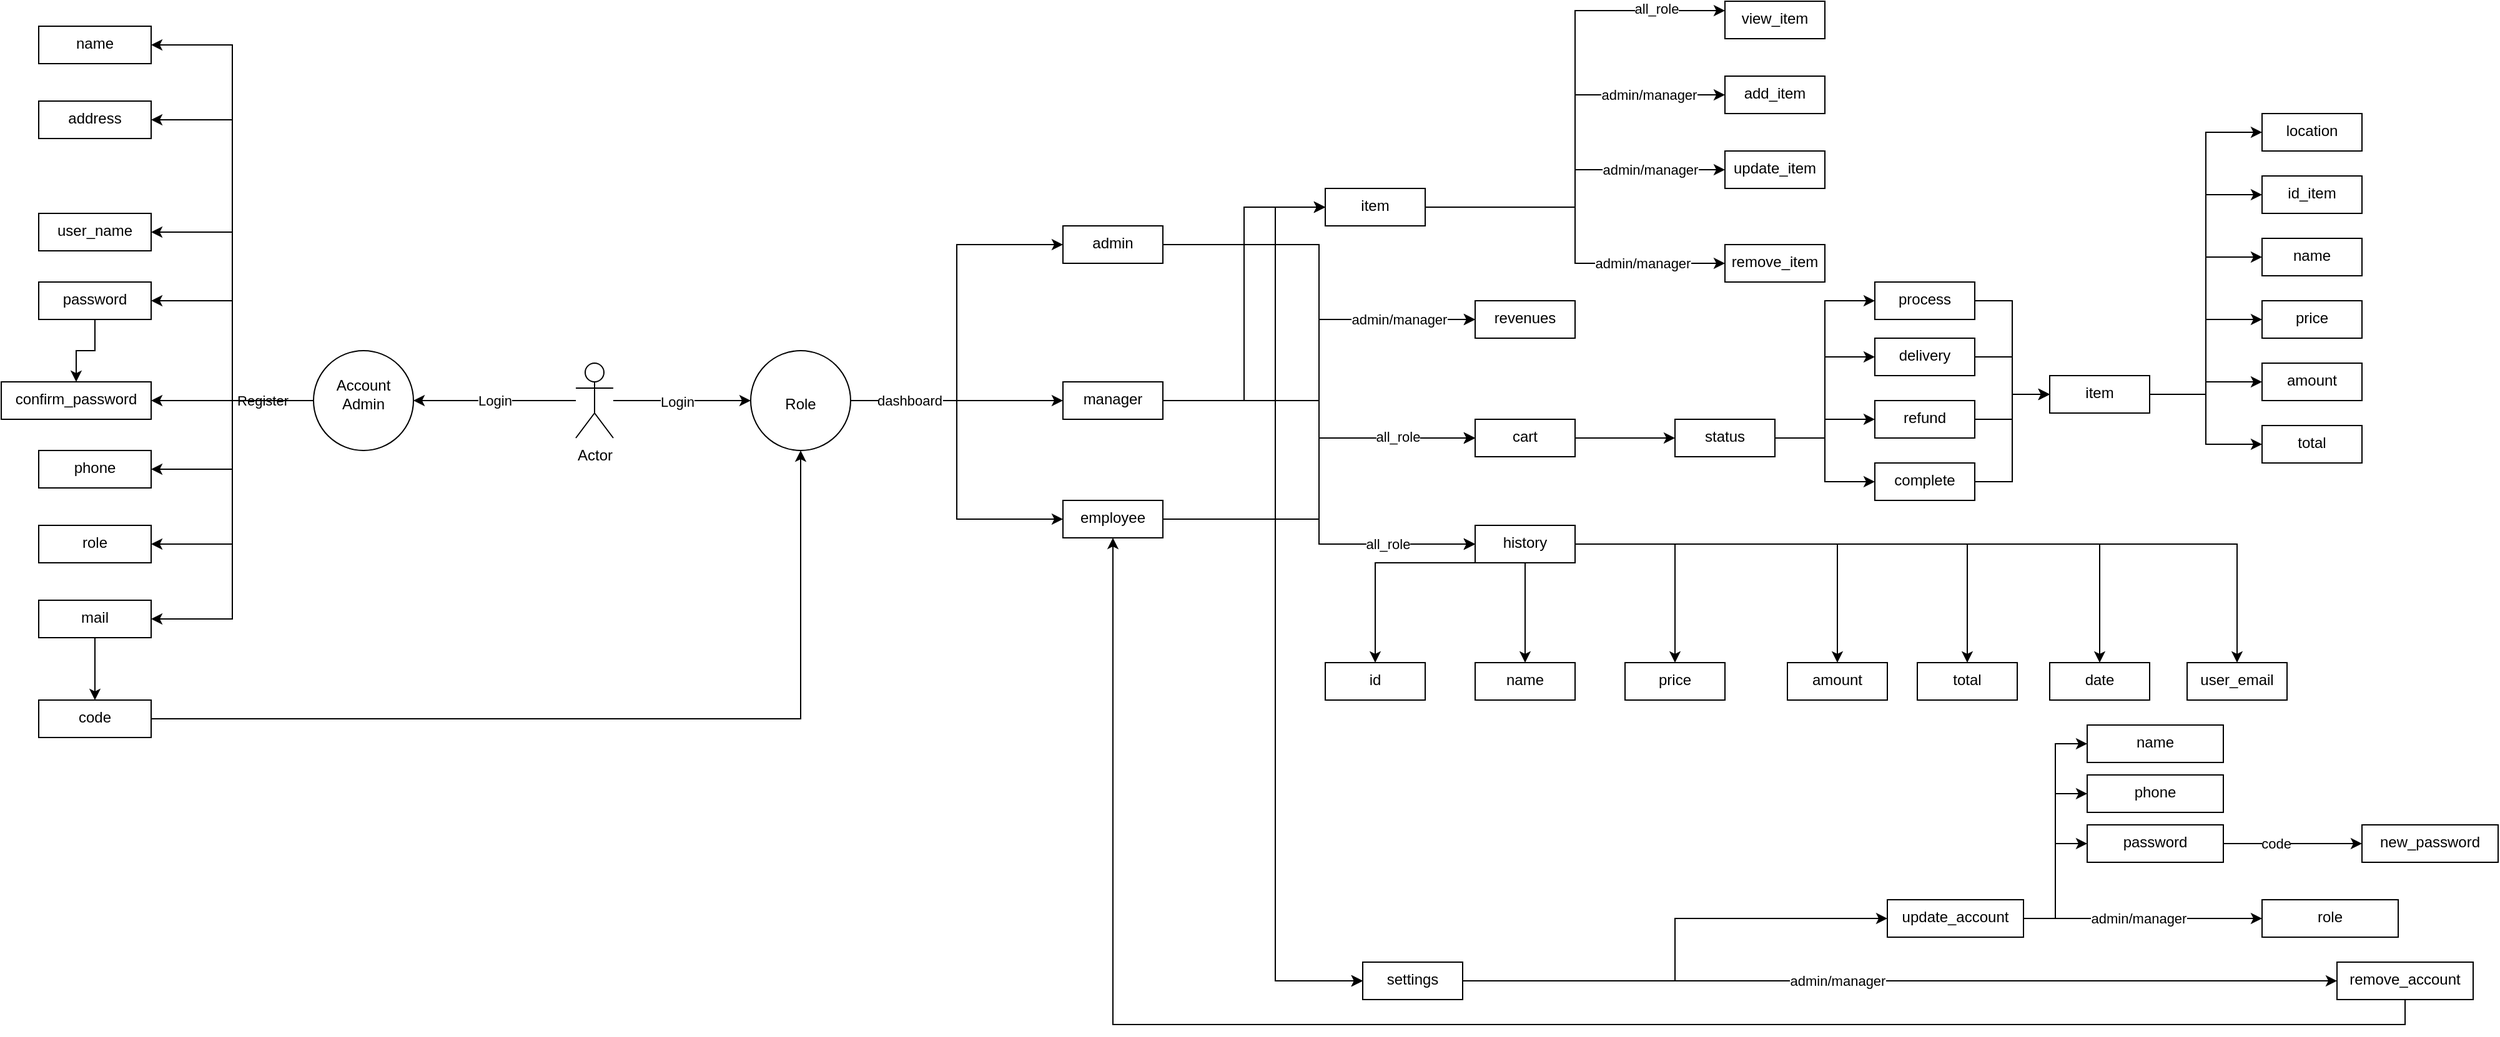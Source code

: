 <mxfile version="22.0.4" type="github">
  <diagram name="Trang-1" id="b99IJg6aE5r9UIynJmgb">
    <mxGraphModel dx="2607" dy="1378" grid="1" gridSize="10" guides="1" tooltips="1" connect="1" arrows="1" fold="1" page="1" pageScale="1" pageWidth="827" pageHeight="1169" math="0" shadow="0">
      <root>
        <mxCell id="0" />
        <mxCell id="1" parent="0" />
        <mxCell id="jHfvoRSbPwIjODcUTpJH-3" value="" style="edgeStyle=orthogonalEdgeStyle;rounded=0;orthogonalLoop=1;jettySize=auto;html=1;" edge="1" parent="1" source="jHfvoRSbPwIjODcUTpJH-1" target="jHfvoRSbPwIjODcUTpJH-2">
          <mxGeometry relative="1" as="geometry">
            <Array as="points">
              <mxPoint x="560" y="650" />
              <mxPoint x="560" y="650" />
            </Array>
          </mxGeometry>
        </mxCell>
        <mxCell id="jHfvoRSbPwIjODcUTpJH-4" value="Login" style="edgeLabel;html=1;align=center;verticalAlign=middle;resizable=0;points=[];" vertex="1" connectable="0" parent="jHfvoRSbPwIjODcUTpJH-3">
          <mxGeometry x="-0.082" y="-1" relative="1" as="geometry">
            <mxPoint as="offset" />
          </mxGeometry>
        </mxCell>
        <mxCell id="jHfvoRSbPwIjODcUTpJH-33" value="" style="edgeStyle=orthogonalEdgeStyle;rounded=0;orthogonalLoop=1;jettySize=auto;html=1;" edge="1" parent="1" source="jHfvoRSbPwIjODcUTpJH-1" target="jHfvoRSbPwIjODcUTpJH-32">
          <mxGeometry relative="1" as="geometry" />
        </mxCell>
        <mxCell id="jHfvoRSbPwIjODcUTpJH-34" value="Login" style="edgeLabel;html=1;align=center;verticalAlign=middle;resizable=0;points=[];" vertex="1" connectable="0" parent="jHfvoRSbPwIjODcUTpJH-33">
          <mxGeometry relative="1" as="geometry">
            <mxPoint as="offset" />
          </mxGeometry>
        </mxCell>
        <mxCell id="jHfvoRSbPwIjODcUTpJH-1" value="Actor" style="shape=umlActor;verticalLabelPosition=bottom;verticalAlign=top;html=1;outlineConnect=0;" vertex="1" parent="1">
          <mxGeometry x="500" y="620" width="30" height="60" as="geometry" />
        </mxCell>
        <mxCell id="jHfvoRSbPwIjODcUTpJH-49" value="" style="edgeStyle=orthogonalEdgeStyle;rounded=0;orthogonalLoop=1;jettySize=auto;html=1;entryX=0;entryY=0.5;entryDx=0;entryDy=0;" edge="1" parent="1" source="jHfvoRSbPwIjODcUTpJH-2" target="jHfvoRSbPwIjODcUTpJH-48">
          <mxGeometry relative="1" as="geometry" />
        </mxCell>
        <mxCell id="jHfvoRSbPwIjODcUTpJH-53" style="edgeStyle=orthogonalEdgeStyle;rounded=0;orthogonalLoop=1;jettySize=auto;html=1;entryX=0;entryY=0.5;entryDx=0;entryDy=0;" edge="1" parent="1" source="jHfvoRSbPwIjODcUTpJH-2" target="jHfvoRSbPwIjODcUTpJH-50">
          <mxGeometry relative="1" as="geometry" />
        </mxCell>
        <mxCell id="jHfvoRSbPwIjODcUTpJH-54" style="edgeStyle=orthogonalEdgeStyle;rounded=0;orthogonalLoop=1;jettySize=auto;html=1;entryX=0;entryY=0.5;entryDx=0;entryDy=0;" edge="1" parent="1" source="jHfvoRSbPwIjODcUTpJH-2" target="jHfvoRSbPwIjODcUTpJH-51">
          <mxGeometry relative="1" as="geometry" />
        </mxCell>
        <mxCell id="jHfvoRSbPwIjODcUTpJH-91" value="dashboard" style="edgeLabel;html=1;align=center;verticalAlign=middle;resizable=0;points=[];" vertex="1" connectable="0" parent="jHfvoRSbPwIjODcUTpJH-54">
          <mxGeometry x="-0.589" relative="1" as="geometry">
            <mxPoint x="-8" as="offset" />
          </mxGeometry>
        </mxCell>
        <mxCell id="jHfvoRSbPwIjODcUTpJH-2" value="&lt;br&gt;&lt;br&gt;Role" style="ellipse;whiteSpace=wrap;html=1;verticalAlign=top;" vertex="1" parent="1">
          <mxGeometry x="640" y="610" width="80" height="80" as="geometry" />
        </mxCell>
        <mxCell id="jHfvoRSbPwIjODcUTpJH-5" value="user_name" style="whiteSpace=wrap;html=1;verticalAlign=top;" vertex="1" parent="1">
          <mxGeometry x="70" y="500" width="90" height="30" as="geometry" />
        </mxCell>
        <mxCell id="jHfvoRSbPwIjODcUTpJH-40" style="edgeStyle=orthogonalEdgeStyle;rounded=0;orthogonalLoop=1;jettySize=auto;html=1;entryX=0.5;entryY=0;entryDx=0;entryDy=0;" edge="1" parent="1" source="jHfvoRSbPwIjODcUTpJH-7" target="jHfvoRSbPwIjODcUTpJH-8">
          <mxGeometry relative="1" as="geometry" />
        </mxCell>
        <mxCell id="jHfvoRSbPwIjODcUTpJH-7" value="password" style="whiteSpace=wrap;html=1;verticalAlign=top;" vertex="1" parent="1">
          <mxGeometry x="70" y="555" width="90" height="30" as="geometry" />
        </mxCell>
        <mxCell id="jHfvoRSbPwIjODcUTpJH-8" value="confirm_password" style="whiteSpace=wrap;html=1;verticalAlign=top;" vertex="1" parent="1">
          <mxGeometry x="40" y="635" width="120" height="30" as="geometry" />
        </mxCell>
        <mxCell id="jHfvoRSbPwIjODcUTpJH-9" value="phone" style="whiteSpace=wrap;html=1;verticalAlign=top;" vertex="1" parent="1">
          <mxGeometry x="70" y="690" width="90" height="30" as="geometry" />
        </mxCell>
        <mxCell id="jHfvoRSbPwIjODcUTpJH-10" value="name" style="whiteSpace=wrap;html=1;verticalAlign=top;" vertex="1" parent="1">
          <mxGeometry x="70" y="350" width="90" height="30" as="geometry" />
        </mxCell>
        <mxCell id="jHfvoRSbPwIjODcUTpJH-23" style="edgeStyle=orthogonalEdgeStyle;rounded=0;orthogonalLoop=1;jettySize=auto;html=1;" edge="1" parent="1" source="jHfvoRSbPwIjODcUTpJH-11" target="jHfvoRSbPwIjODcUTpJH-12">
          <mxGeometry relative="1" as="geometry" />
        </mxCell>
        <mxCell id="jHfvoRSbPwIjODcUTpJH-11" value="mail" style="whiteSpace=wrap;html=1;verticalAlign=top;" vertex="1" parent="1">
          <mxGeometry x="70" y="810" width="90" height="30" as="geometry" />
        </mxCell>
        <mxCell id="jHfvoRSbPwIjODcUTpJH-47" style="edgeStyle=orthogonalEdgeStyle;rounded=0;orthogonalLoop=1;jettySize=auto;html=1;entryX=0.5;entryY=1;entryDx=0;entryDy=0;" edge="1" parent="1" source="jHfvoRSbPwIjODcUTpJH-12" target="jHfvoRSbPwIjODcUTpJH-2">
          <mxGeometry relative="1" as="geometry" />
        </mxCell>
        <mxCell id="jHfvoRSbPwIjODcUTpJH-12" value="code" style="whiteSpace=wrap;html=1;verticalAlign=top;" vertex="1" parent="1">
          <mxGeometry x="70" y="890" width="90" height="30" as="geometry" />
        </mxCell>
        <mxCell id="jHfvoRSbPwIjODcUTpJH-35" style="edgeStyle=orthogonalEdgeStyle;rounded=0;orthogonalLoop=1;jettySize=auto;html=1;entryX=1;entryY=0.5;entryDx=0;entryDy=0;" edge="1" parent="1" source="jHfvoRSbPwIjODcUTpJH-32" target="jHfvoRSbPwIjODcUTpJH-10">
          <mxGeometry relative="1" as="geometry" />
        </mxCell>
        <mxCell id="jHfvoRSbPwIjODcUTpJH-36" style="edgeStyle=orthogonalEdgeStyle;rounded=0;orthogonalLoop=1;jettySize=auto;html=1;entryX=1;entryY=0.5;entryDx=0;entryDy=0;" edge="1" parent="1" source="jHfvoRSbPwIjODcUTpJH-32" target="jHfvoRSbPwIjODcUTpJH-5">
          <mxGeometry relative="1" as="geometry" />
        </mxCell>
        <mxCell id="jHfvoRSbPwIjODcUTpJH-37" style="edgeStyle=orthogonalEdgeStyle;rounded=0;orthogonalLoop=1;jettySize=auto;html=1;entryX=1;entryY=0.5;entryDx=0;entryDy=0;" edge="1" parent="1" source="jHfvoRSbPwIjODcUTpJH-32" target="jHfvoRSbPwIjODcUTpJH-7">
          <mxGeometry relative="1" as="geometry" />
        </mxCell>
        <mxCell id="jHfvoRSbPwIjODcUTpJH-39" style="edgeStyle=orthogonalEdgeStyle;rounded=0;orthogonalLoop=1;jettySize=auto;html=1;entryX=1;entryY=0.5;entryDx=0;entryDy=0;" edge="1" parent="1" source="jHfvoRSbPwIjODcUTpJH-32" target="jHfvoRSbPwIjODcUTpJH-8">
          <mxGeometry relative="1" as="geometry">
            <Array as="points">
              <mxPoint x="175" y="650" />
            </Array>
          </mxGeometry>
        </mxCell>
        <mxCell id="jHfvoRSbPwIjODcUTpJH-41" style="edgeStyle=orthogonalEdgeStyle;rounded=0;orthogonalLoop=1;jettySize=auto;html=1;entryX=1;entryY=0.5;entryDx=0;entryDy=0;" edge="1" parent="1" source="jHfvoRSbPwIjODcUTpJH-32" target="jHfvoRSbPwIjODcUTpJH-9">
          <mxGeometry relative="1" as="geometry" />
        </mxCell>
        <mxCell id="jHfvoRSbPwIjODcUTpJH-42" style="edgeStyle=orthogonalEdgeStyle;rounded=0;orthogonalLoop=1;jettySize=auto;html=1;entryX=1;entryY=0.5;entryDx=0;entryDy=0;" edge="1" parent="1" source="jHfvoRSbPwIjODcUTpJH-32" target="jHfvoRSbPwIjODcUTpJH-11">
          <mxGeometry relative="1" as="geometry" />
        </mxCell>
        <mxCell id="jHfvoRSbPwIjODcUTpJH-43" value="Register" style="edgeLabel;html=1;align=center;verticalAlign=middle;resizable=0;points=[];" vertex="1" connectable="0" parent="jHfvoRSbPwIjODcUTpJH-42">
          <mxGeometry x="-0.633" relative="1" as="geometry">
            <mxPoint x="15" as="offset" />
          </mxGeometry>
        </mxCell>
        <mxCell id="jHfvoRSbPwIjODcUTpJH-46" style="edgeStyle=orthogonalEdgeStyle;rounded=0;orthogonalLoop=1;jettySize=auto;html=1;entryX=1;entryY=0.5;entryDx=0;entryDy=0;" edge="1" parent="1" source="jHfvoRSbPwIjODcUTpJH-32" target="jHfvoRSbPwIjODcUTpJH-45">
          <mxGeometry relative="1" as="geometry" />
        </mxCell>
        <mxCell id="jHfvoRSbPwIjODcUTpJH-109" style="edgeStyle=orthogonalEdgeStyle;rounded=0;orthogonalLoop=1;jettySize=auto;html=1;entryX=1;entryY=0.5;entryDx=0;entryDy=0;" edge="1" parent="1" source="jHfvoRSbPwIjODcUTpJH-32" target="jHfvoRSbPwIjODcUTpJH-108">
          <mxGeometry relative="1" as="geometry" />
        </mxCell>
        <mxCell id="jHfvoRSbPwIjODcUTpJH-32" value="&lt;br&gt;Account Admin" style="ellipse;whiteSpace=wrap;html=1;verticalAlign=top;" vertex="1" parent="1">
          <mxGeometry x="290" y="610" width="80" height="80" as="geometry" />
        </mxCell>
        <mxCell id="jHfvoRSbPwIjODcUTpJH-45" value="role" style="whiteSpace=wrap;html=1;verticalAlign=top;" vertex="1" parent="1">
          <mxGeometry x="70" y="750" width="90" height="30" as="geometry" />
        </mxCell>
        <mxCell id="jHfvoRSbPwIjODcUTpJH-65" style="edgeStyle=orthogonalEdgeStyle;rounded=0;orthogonalLoop=1;jettySize=auto;html=1;entryX=0;entryY=0.5;entryDx=0;entryDy=0;" edge="1" parent="1" source="jHfvoRSbPwIjODcUTpJH-48" target="jHfvoRSbPwIjODcUTpJH-58">
          <mxGeometry relative="1" as="geometry" />
        </mxCell>
        <mxCell id="jHfvoRSbPwIjODcUTpJH-76" style="edgeStyle=orthogonalEdgeStyle;rounded=0;orthogonalLoop=1;jettySize=auto;html=1;entryX=0;entryY=0.5;entryDx=0;entryDy=0;" edge="1" parent="1" source="jHfvoRSbPwIjODcUTpJH-48" target="jHfvoRSbPwIjODcUTpJH-55">
          <mxGeometry relative="1" as="geometry" />
        </mxCell>
        <mxCell id="jHfvoRSbPwIjODcUTpJH-84" style="edgeStyle=orthogonalEdgeStyle;rounded=0;orthogonalLoop=1;jettySize=auto;html=1;entryX=0;entryY=0.5;entryDx=0;entryDy=0;" edge="1" parent="1" source="jHfvoRSbPwIjODcUTpJH-48" target="jHfvoRSbPwIjODcUTpJH-57">
          <mxGeometry relative="1" as="geometry" />
        </mxCell>
        <mxCell id="jHfvoRSbPwIjODcUTpJH-87" style="edgeStyle=orthogonalEdgeStyle;rounded=0;orthogonalLoop=1;jettySize=auto;html=1;entryX=0;entryY=0.5;entryDx=0;entryDy=0;" edge="1" parent="1" source="jHfvoRSbPwIjODcUTpJH-48" target="jHfvoRSbPwIjODcUTpJH-56">
          <mxGeometry relative="1" as="geometry" />
        </mxCell>
        <mxCell id="jHfvoRSbPwIjODcUTpJH-95" style="edgeStyle=orthogonalEdgeStyle;rounded=0;orthogonalLoop=1;jettySize=auto;html=1;entryX=0;entryY=0.5;entryDx=0;entryDy=0;" edge="1" parent="1" source="jHfvoRSbPwIjODcUTpJH-48" target="jHfvoRSbPwIjODcUTpJH-94">
          <mxGeometry relative="1" as="geometry">
            <Array as="points">
              <mxPoint x="1060" y="525" />
              <mxPoint x="1060" y="1115" />
            </Array>
          </mxGeometry>
        </mxCell>
        <mxCell id="jHfvoRSbPwIjODcUTpJH-48" value="admin" style="whiteSpace=wrap;html=1;verticalAlign=top;" vertex="1" parent="1">
          <mxGeometry x="890" y="510" width="80" height="30" as="geometry" />
        </mxCell>
        <mxCell id="jHfvoRSbPwIjODcUTpJH-66" style="edgeStyle=orthogonalEdgeStyle;rounded=0;orthogonalLoop=1;jettySize=auto;html=1;entryX=0;entryY=0.5;entryDx=0;entryDy=0;" edge="1" parent="1" source="jHfvoRSbPwIjODcUTpJH-50" target="jHfvoRSbPwIjODcUTpJH-58">
          <mxGeometry relative="1" as="geometry" />
        </mxCell>
        <mxCell id="jHfvoRSbPwIjODcUTpJH-77" style="edgeStyle=orthogonalEdgeStyle;rounded=0;orthogonalLoop=1;jettySize=auto;html=1;entryX=0;entryY=0.5;entryDx=0;entryDy=0;" edge="1" parent="1" source="jHfvoRSbPwIjODcUTpJH-50" target="jHfvoRSbPwIjODcUTpJH-55">
          <mxGeometry relative="1" as="geometry" />
        </mxCell>
        <mxCell id="jHfvoRSbPwIjODcUTpJH-88" value="admin/manager" style="edgeLabel;html=1;align=center;verticalAlign=middle;resizable=0;points=[];" vertex="1" connectable="0" parent="jHfvoRSbPwIjODcUTpJH-77">
          <mxGeometry x="0.564" y="-1" relative="1" as="geometry">
            <mxPoint x="7" y="-1" as="offset" />
          </mxGeometry>
        </mxCell>
        <mxCell id="jHfvoRSbPwIjODcUTpJH-83" style="edgeStyle=orthogonalEdgeStyle;rounded=0;orthogonalLoop=1;jettySize=auto;html=1;entryX=0;entryY=0.5;entryDx=0;entryDy=0;" edge="1" parent="1" source="jHfvoRSbPwIjODcUTpJH-50" target="jHfvoRSbPwIjODcUTpJH-57">
          <mxGeometry relative="1" as="geometry" />
        </mxCell>
        <mxCell id="jHfvoRSbPwIjODcUTpJH-85" style="edgeStyle=orthogonalEdgeStyle;rounded=0;orthogonalLoop=1;jettySize=auto;html=1;entryX=0;entryY=0.5;entryDx=0;entryDy=0;" edge="1" parent="1" source="jHfvoRSbPwIjODcUTpJH-50" target="jHfvoRSbPwIjODcUTpJH-56">
          <mxGeometry relative="1" as="geometry" />
        </mxCell>
        <mxCell id="jHfvoRSbPwIjODcUTpJH-97" style="edgeStyle=orthogonalEdgeStyle;rounded=0;orthogonalLoop=1;jettySize=auto;html=1;entryX=0;entryY=0.5;entryDx=0;entryDy=0;" edge="1" parent="1" source="jHfvoRSbPwIjODcUTpJH-50" target="jHfvoRSbPwIjODcUTpJH-94">
          <mxGeometry relative="1" as="geometry">
            <Array as="points">
              <mxPoint x="1060" y="650" />
              <mxPoint x="1060" y="1115" />
            </Array>
          </mxGeometry>
        </mxCell>
        <mxCell id="jHfvoRSbPwIjODcUTpJH-50" value="manager" style="whiteSpace=wrap;html=1;verticalAlign=top;" vertex="1" parent="1">
          <mxGeometry x="890" y="635" width="80" height="30" as="geometry" />
        </mxCell>
        <mxCell id="jHfvoRSbPwIjODcUTpJH-71" style="edgeStyle=orthogonalEdgeStyle;rounded=0;orthogonalLoop=1;jettySize=auto;html=1;entryX=0;entryY=0.5;entryDx=0;entryDy=0;" edge="1" parent="1" source="jHfvoRSbPwIjODcUTpJH-51" target="jHfvoRSbPwIjODcUTpJH-58">
          <mxGeometry relative="1" as="geometry">
            <Array as="points">
              <mxPoint x="1060" y="745" />
              <mxPoint x="1060" y="495" />
            </Array>
          </mxGeometry>
        </mxCell>
        <mxCell id="jHfvoRSbPwIjODcUTpJH-82" style="edgeStyle=orthogonalEdgeStyle;rounded=0;orthogonalLoop=1;jettySize=auto;html=1;entryX=0;entryY=0.5;entryDx=0;entryDy=0;" edge="1" parent="1" source="jHfvoRSbPwIjODcUTpJH-51" target="jHfvoRSbPwIjODcUTpJH-57">
          <mxGeometry relative="1" as="geometry" />
        </mxCell>
        <mxCell id="jHfvoRSbPwIjODcUTpJH-90" value="all_role" style="edgeLabel;html=1;align=center;verticalAlign=middle;resizable=0;points=[];" vertex="1" connectable="0" parent="jHfvoRSbPwIjODcUTpJH-82">
          <mxGeometry x="0.483" relative="1" as="geometry">
            <mxPoint as="offset" />
          </mxGeometry>
        </mxCell>
        <mxCell id="jHfvoRSbPwIjODcUTpJH-86" style="edgeStyle=orthogonalEdgeStyle;rounded=0;orthogonalLoop=1;jettySize=auto;html=1;entryX=0;entryY=0.5;entryDx=0;entryDy=0;" edge="1" parent="1" source="jHfvoRSbPwIjODcUTpJH-51" target="jHfvoRSbPwIjODcUTpJH-56">
          <mxGeometry relative="1" as="geometry" />
        </mxCell>
        <mxCell id="jHfvoRSbPwIjODcUTpJH-89" value="all_role" style="edgeLabel;html=1;align=center;verticalAlign=middle;resizable=0;points=[];" vertex="1" connectable="0" parent="jHfvoRSbPwIjODcUTpJH-86">
          <mxGeometry x="0.607" y="1" relative="1" as="geometry">
            <mxPoint as="offset" />
          </mxGeometry>
        </mxCell>
        <mxCell id="jHfvoRSbPwIjODcUTpJH-96" style="edgeStyle=orthogonalEdgeStyle;rounded=0;orthogonalLoop=1;jettySize=auto;html=1;entryX=0;entryY=0.5;entryDx=0;entryDy=0;" edge="1" parent="1" source="jHfvoRSbPwIjODcUTpJH-51" target="jHfvoRSbPwIjODcUTpJH-94">
          <mxGeometry relative="1" as="geometry">
            <Array as="points">
              <mxPoint x="1060" y="745" />
              <mxPoint x="1060" y="1115" />
            </Array>
          </mxGeometry>
        </mxCell>
        <mxCell id="jHfvoRSbPwIjODcUTpJH-51" value="employee" style="whiteSpace=wrap;html=1;verticalAlign=top;" vertex="1" parent="1">
          <mxGeometry x="890" y="730" width="80" height="30" as="geometry" />
        </mxCell>
        <mxCell id="jHfvoRSbPwIjODcUTpJH-55" value="revenues" style="whiteSpace=wrap;html=1;verticalAlign=top;" vertex="1" parent="1">
          <mxGeometry x="1220" y="570" width="80" height="30" as="geometry" />
        </mxCell>
        <mxCell id="jHfvoRSbPwIjODcUTpJH-140" value="" style="edgeStyle=orthogonalEdgeStyle;rounded=0;orthogonalLoop=1;jettySize=auto;html=1;entryX=0;entryY=0.5;entryDx=0;entryDy=0;" edge="1" parent="1" source="jHfvoRSbPwIjODcUTpJH-56" target="jHfvoRSbPwIjODcUTpJH-139">
          <mxGeometry relative="1" as="geometry" />
        </mxCell>
        <mxCell id="jHfvoRSbPwIjODcUTpJH-56" value="cart" style="whiteSpace=wrap;html=1;verticalAlign=top;" vertex="1" parent="1">
          <mxGeometry x="1220" y="665" width="80" height="30" as="geometry" />
        </mxCell>
        <mxCell id="jHfvoRSbPwIjODcUTpJH-131" style="edgeStyle=orthogonalEdgeStyle;rounded=0;orthogonalLoop=1;jettySize=auto;html=1;entryX=0.5;entryY=0;entryDx=0;entryDy=0;" edge="1" parent="1" source="jHfvoRSbPwIjODcUTpJH-57" target="jHfvoRSbPwIjODcUTpJH-121">
          <mxGeometry relative="1" as="geometry" />
        </mxCell>
        <mxCell id="jHfvoRSbPwIjODcUTpJH-132" style="edgeStyle=orthogonalEdgeStyle;rounded=0;orthogonalLoop=1;jettySize=auto;html=1;entryX=0.5;entryY=0;entryDx=0;entryDy=0;" edge="1" parent="1" source="jHfvoRSbPwIjODcUTpJH-57" target="jHfvoRSbPwIjODcUTpJH-125">
          <mxGeometry relative="1" as="geometry" />
        </mxCell>
        <mxCell id="jHfvoRSbPwIjODcUTpJH-133" style="edgeStyle=orthogonalEdgeStyle;rounded=0;orthogonalLoop=1;jettySize=auto;html=1;entryX=0.5;entryY=0;entryDx=0;entryDy=0;" edge="1" parent="1" source="jHfvoRSbPwIjODcUTpJH-57" target="jHfvoRSbPwIjODcUTpJH-122">
          <mxGeometry relative="1" as="geometry" />
        </mxCell>
        <mxCell id="jHfvoRSbPwIjODcUTpJH-134" style="edgeStyle=orthogonalEdgeStyle;rounded=0;orthogonalLoop=1;jettySize=auto;html=1;entryX=0.5;entryY=0;entryDx=0;entryDy=0;" edge="1" parent="1" source="jHfvoRSbPwIjODcUTpJH-57" target="jHfvoRSbPwIjODcUTpJH-123">
          <mxGeometry relative="1" as="geometry" />
        </mxCell>
        <mxCell id="jHfvoRSbPwIjODcUTpJH-135" style="edgeStyle=orthogonalEdgeStyle;rounded=0;orthogonalLoop=1;jettySize=auto;html=1;entryX=0.5;entryY=0;entryDx=0;entryDy=0;" edge="1" parent="1" source="jHfvoRSbPwIjODcUTpJH-57" target="jHfvoRSbPwIjODcUTpJH-127">
          <mxGeometry relative="1" as="geometry" />
        </mxCell>
        <mxCell id="jHfvoRSbPwIjODcUTpJH-136" style="edgeStyle=orthogonalEdgeStyle;rounded=0;orthogonalLoop=1;jettySize=auto;html=1;entryX=0.5;entryY=0;entryDx=0;entryDy=0;" edge="1" parent="1" source="jHfvoRSbPwIjODcUTpJH-57" target="jHfvoRSbPwIjODcUTpJH-128">
          <mxGeometry relative="1" as="geometry" />
        </mxCell>
        <mxCell id="jHfvoRSbPwIjODcUTpJH-138" style="edgeStyle=orthogonalEdgeStyle;rounded=0;orthogonalLoop=1;jettySize=auto;html=1;entryX=0.5;entryY=0;entryDx=0;entryDy=0;" edge="1" parent="1" source="jHfvoRSbPwIjODcUTpJH-57" target="jHfvoRSbPwIjODcUTpJH-119">
          <mxGeometry relative="1" as="geometry">
            <Array as="points">
              <mxPoint x="1140" y="780" />
            </Array>
          </mxGeometry>
        </mxCell>
        <mxCell id="jHfvoRSbPwIjODcUTpJH-57" value="history" style="whiteSpace=wrap;html=1;verticalAlign=top;" vertex="1" parent="1">
          <mxGeometry x="1220" y="750" width="80" height="30" as="geometry" />
        </mxCell>
        <mxCell id="jHfvoRSbPwIjODcUTpJH-60" value="" style="edgeStyle=orthogonalEdgeStyle;rounded=0;orthogonalLoop=1;jettySize=auto;html=1;entryX=0;entryY=0.5;entryDx=0;entryDy=0;" edge="1" parent="1" source="jHfvoRSbPwIjODcUTpJH-58" target="jHfvoRSbPwIjODcUTpJH-59">
          <mxGeometry relative="1" as="geometry" />
        </mxCell>
        <mxCell id="jHfvoRSbPwIjODcUTpJH-73" value="admin/manager" style="edgeLabel;html=1;align=center;verticalAlign=middle;resizable=0;points=[];" vertex="1" connectable="0" parent="jHfvoRSbPwIjODcUTpJH-60">
          <mxGeometry x="0.63" y="1" relative="1" as="geometry">
            <mxPoint y="1" as="offset" />
          </mxGeometry>
        </mxCell>
        <mxCell id="jHfvoRSbPwIjODcUTpJH-63" style="edgeStyle=orthogonalEdgeStyle;rounded=0;orthogonalLoop=1;jettySize=auto;html=1;entryX=0;entryY=0.5;entryDx=0;entryDy=0;" edge="1" parent="1" source="jHfvoRSbPwIjODcUTpJH-58" target="jHfvoRSbPwIjODcUTpJH-61">
          <mxGeometry relative="1" as="geometry" />
        </mxCell>
        <mxCell id="jHfvoRSbPwIjODcUTpJH-74" value="admin/manager" style="edgeLabel;html=1;align=center;verticalAlign=middle;resizable=0;points=[];" vertex="1" connectable="0" parent="jHfvoRSbPwIjODcUTpJH-63">
          <mxGeometry x="0.452" y="2" relative="1" as="geometry">
            <mxPoint x="14" y="2" as="offset" />
          </mxGeometry>
        </mxCell>
        <mxCell id="jHfvoRSbPwIjODcUTpJH-64" style="edgeStyle=orthogonalEdgeStyle;rounded=0;orthogonalLoop=1;jettySize=auto;html=1;entryX=0;entryY=0.5;entryDx=0;entryDy=0;" edge="1" parent="1" source="jHfvoRSbPwIjODcUTpJH-58" target="jHfvoRSbPwIjODcUTpJH-62">
          <mxGeometry relative="1" as="geometry" />
        </mxCell>
        <mxCell id="jHfvoRSbPwIjODcUTpJH-75" value="admin/manager" style="edgeLabel;html=1;align=center;verticalAlign=middle;resizable=0;points=[];" vertex="1" connectable="0" parent="jHfvoRSbPwIjODcUTpJH-64">
          <mxGeometry x="0.537" relative="1" as="geometry">
            <mxPoint as="offset" />
          </mxGeometry>
        </mxCell>
        <mxCell id="jHfvoRSbPwIjODcUTpJH-70" style="edgeStyle=orthogonalEdgeStyle;rounded=0;orthogonalLoop=1;jettySize=auto;html=1;entryX=0;entryY=0.25;entryDx=0;entryDy=0;" edge="1" parent="1" source="jHfvoRSbPwIjODcUTpJH-58" target="jHfvoRSbPwIjODcUTpJH-67">
          <mxGeometry relative="1" as="geometry" />
        </mxCell>
        <mxCell id="jHfvoRSbPwIjODcUTpJH-72" value="all_role" style="edgeLabel;html=1;align=center;verticalAlign=middle;resizable=0;points=[];" vertex="1" connectable="0" parent="jHfvoRSbPwIjODcUTpJH-70">
          <mxGeometry x="0.719" y="3" relative="1" as="geometry">
            <mxPoint x="1" y="1" as="offset" />
          </mxGeometry>
        </mxCell>
        <mxCell id="jHfvoRSbPwIjODcUTpJH-58" value="item" style="whiteSpace=wrap;html=1;verticalAlign=top;" vertex="1" parent="1">
          <mxGeometry x="1100" y="480" width="80" height="30" as="geometry" />
        </mxCell>
        <mxCell id="jHfvoRSbPwIjODcUTpJH-59" value="add_item" style="whiteSpace=wrap;html=1;verticalAlign=top;" vertex="1" parent="1">
          <mxGeometry x="1420" y="390" width="80" height="30" as="geometry" />
        </mxCell>
        <mxCell id="jHfvoRSbPwIjODcUTpJH-61" value="update_item" style="whiteSpace=wrap;html=1;verticalAlign=top;" vertex="1" parent="1">
          <mxGeometry x="1420" y="450" width="80" height="30" as="geometry" />
        </mxCell>
        <mxCell id="jHfvoRSbPwIjODcUTpJH-62" value="remove_item" style="whiteSpace=wrap;html=1;verticalAlign=top;" vertex="1" parent="1">
          <mxGeometry x="1420" y="525" width="80" height="30" as="geometry" />
        </mxCell>
        <mxCell id="jHfvoRSbPwIjODcUTpJH-67" value="view_item" style="whiteSpace=wrap;html=1;verticalAlign=top;" vertex="1" parent="1">
          <mxGeometry x="1420" y="330" width="80" height="30" as="geometry" />
        </mxCell>
        <mxCell id="jHfvoRSbPwIjODcUTpJH-100" style="edgeStyle=orthogonalEdgeStyle;rounded=0;orthogonalLoop=1;jettySize=auto;html=1;entryX=0;entryY=0.5;entryDx=0;entryDy=0;" edge="1" parent="1" source="jHfvoRSbPwIjODcUTpJH-94" target="jHfvoRSbPwIjODcUTpJH-99">
          <mxGeometry relative="1" as="geometry" />
        </mxCell>
        <mxCell id="jHfvoRSbPwIjODcUTpJH-101" value="admin/manager" style="edgeLabel;html=1;align=center;verticalAlign=middle;resizable=0;points=[];" vertex="1" connectable="0" parent="jHfvoRSbPwIjODcUTpJH-100">
          <mxGeometry x="-0.143" y="-1" relative="1" as="geometry">
            <mxPoint y="-1" as="offset" />
          </mxGeometry>
        </mxCell>
        <mxCell id="jHfvoRSbPwIjODcUTpJH-103" style="edgeStyle=orthogonalEdgeStyle;rounded=0;orthogonalLoop=1;jettySize=auto;html=1;entryX=0;entryY=0.5;entryDx=0;entryDy=0;" edge="1" parent="1" source="jHfvoRSbPwIjODcUTpJH-94" target="jHfvoRSbPwIjODcUTpJH-98">
          <mxGeometry relative="1" as="geometry" />
        </mxCell>
        <mxCell id="jHfvoRSbPwIjODcUTpJH-94" value="settings" style="whiteSpace=wrap;html=1;verticalAlign=top;" vertex="1" parent="1">
          <mxGeometry x="1130" y="1100" width="80" height="30" as="geometry" />
        </mxCell>
        <mxCell id="jHfvoRSbPwIjODcUTpJH-106" value="" style="edgeStyle=orthogonalEdgeStyle;rounded=0;orthogonalLoop=1;jettySize=auto;html=1;entryX=0;entryY=0.5;entryDx=0;entryDy=0;" edge="1" parent="1" source="jHfvoRSbPwIjODcUTpJH-98" target="jHfvoRSbPwIjODcUTpJH-105">
          <mxGeometry relative="1" as="geometry" />
        </mxCell>
        <mxCell id="jHfvoRSbPwIjODcUTpJH-114" style="edgeStyle=orthogonalEdgeStyle;rounded=0;orthogonalLoop=1;jettySize=auto;html=1;entryX=0;entryY=0.5;entryDx=0;entryDy=0;" edge="1" parent="1" source="jHfvoRSbPwIjODcUTpJH-98" target="jHfvoRSbPwIjODcUTpJH-107">
          <mxGeometry relative="1" as="geometry" />
        </mxCell>
        <mxCell id="jHfvoRSbPwIjODcUTpJH-115" style="edgeStyle=orthogonalEdgeStyle;rounded=0;orthogonalLoop=1;jettySize=auto;html=1;entryX=0;entryY=0.5;entryDx=0;entryDy=0;" edge="1" parent="1" source="jHfvoRSbPwIjODcUTpJH-98" target="jHfvoRSbPwIjODcUTpJH-110">
          <mxGeometry relative="1" as="geometry" />
        </mxCell>
        <mxCell id="jHfvoRSbPwIjODcUTpJH-117" style="edgeStyle=orthogonalEdgeStyle;rounded=0;orthogonalLoop=1;jettySize=auto;html=1;" edge="1" parent="1" source="jHfvoRSbPwIjODcUTpJH-98" target="jHfvoRSbPwIjODcUTpJH-116">
          <mxGeometry relative="1" as="geometry" />
        </mxCell>
        <mxCell id="jHfvoRSbPwIjODcUTpJH-118" value="admin/manager" style="edgeLabel;html=1;align=center;verticalAlign=middle;resizable=0;points=[];" vertex="1" connectable="0" parent="jHfvoRSbPwIjODcUTpJH-117">
          <mxGeometry x="-0.121" y="-1" relative="1" as="geometry">
            <mxPoint x="8" y="-1" as="offset" />
          </mxGeometry>
        </mxCell>
        <mxCell id="jHfvoRSbPwIjODcUTpJH-98" value="update_account" style="whiteSpace=wrap;html=1;verticalAlign=top;" vertex="1" parent="1">
          <mxGeometry x="1550" y="1050" width="109" height="30" as="geometry" />
        </mxCell>
        <mxCell id="jHfvoRSbPwIjODcUTpJH-102" style="edgeStyle=orthogonalEdgeStyle;rounded=0;orthogonalLoop=1;jettySize=auto;html=1;entryX=0.5;entryY=1;entryDx=0;entryDy=0;exitX=0.5;exitY=1;exitDx=0;exitDy=0;" edge="1" parent="1" source="jHfvoRSbPwIjODcUTpJH-99" target="jHfvoRSbPwIjODcUTpJH-51">
          <mxGeometry relative="1" as="geometry">
            <mxPoint x="1325" y="1035.0" as="sourcePoint" />
            <mxPoint x="975" y="810" as="targetPoint" />
            <Array as="points">
              <mxPoint x="1964" y="1150" />
              <mxPoint x="930" y="1150" />
            </Array>
          </mxGeometry>
        </mxCell>
        <mxCell id="jHfvoRSbPwIjODcUTpJH-99" value="remove_account" style="whiteSpace=wrap;html=1;verticalAlign=top;" vertex="1" parent="1">
          <mxGeometry x="1910" y="1100" width="109" height="30" as="geometry" />
        </mxCell>
        <mxCell id="jHfvoRSbPwIjODcUTpJH-105" value="name" style="whiteSpace=wrap;html=1;verticalAlign=top;" vertex="1" parent="1">
          <mxGeometry x="1710" y="910" width="109" height="30" as="geometry" />
        </mxCell>
        <mxCell id="jHfvoRSbPwIjODcUTpJH-107" value="phone" style="whiteSpace=wrap;html=1;verticalAlign=top;" vertex="1" parent="1">
          <mxGeometry x="1710" y="950" width="109" height="30" as="geometry" />
        </mxCell>
        <mxCell id="jHfvoRSbPwIjODcUTpJH-108" value="address" style="whiteSpace=wrap;html=1;verticalAlign=top;" vertex="1" parent="1">
          <mxGeometry x="70" y="410" width="90" height="30" as="geometry" />
        </mxCell>
        <mxCell id="jHfvoRSbPwIjODcUTpJH-112" value="" style="edgeStyle=orthogonalEdgeStyle;rounded=0;orthogonalLoop=1;jettySize=auto;html=1;" edge="1" parent="1" source="jHfvoRSbPwIjODcUTpJH-110" target="jHfvoRSbPwIjODcUTpJH-111">
          <mxGeometry relative="1" as="geometry" />
        </mxCell>
        <mxCell id="jHfvoRSbPwIjODcUTpJH-113" value="code" style="edgeLabel;html=1;align=center;verticalAlign=middle;resizable=0;points=[];" vertex="1" connectable="0" parent="jHfvoRSbPwIjODcUTpJH-112">
          <mxGeometry x="-0.244" relative="1" as="geometry">
            <mxPoint as="offset" />
          </mxGeometry>
        </mxCell>
        <mxCell id="jHfvoRSbPwIjODcUTpJH-110" value="password" style="whiteSpace=wrap;html=1;verticalAlign=top;" vertex="1" parent="1">
          <mxGeometry x="1710" y="990" width="109" height="30" as="geometry" />
        </mxCell>
        <mxCell id="jHfvoRSbPwIjODcUTpJH-111" value="new_password" style="whiteSpace=wrap;html=1;verticalAlign=top;" vertex="1" parent="1">
          <mxGeometry x="1930" y="990" width="109" height="30" as="geometry" />
        </mxCell>
        <mxCell id="jHfvoRSbPwIjODcUTpJH-116" value="role" style="whiteSpace=wrap;html=1;verticalAlign=top;" vertex="1" parent="1">
          <mxGeometry x="1850" y="1050" width="109" height="30" as="geometry" />
        </mxCell>
        <mxCell id="jHfvoRSbPwIjODcUTpJH-119" value="id" style="whiteSpace=wrap;html=1;verticalAlign=top;" vertex="1" parent="1">
          <mxGeometry x="1100" y="860" width="80" height="30" as="geometry" />
        </mxCell>
        <mxCell id="jHfvoRSbPwIjODcUTpJH-121" value="name" style="whiteSpace=wrap;html=1;verticalAlign=top;" vertex="1" parent="1">
          <mxGeometry x="1220" y="860" width="80" height="30" as="geometry" />
        </mxCell>
        <mxCell id="jHfvoRSbPwIjODcUTpJH-122" value="amount" style="whiteSpace=wrap;html=1;verticalAlign=top;" vertex="1" parent="1">
          <mxGeometry x="1470" y="860" width="80" height="30" as="geometry" />
        </mxCell>
        <mxCell id="jHfvoRSbPwIjODcUTpJH-123" value="total" style="whiteSpace=wrap;html=1;verticalAlign=top;" vertex="1" parent="1">
          <mxGeometry x="1574" y="860" width="80" height="30" as="geometry" />
        </mxCell>
        <mxCell id="jHfvoRSbPwIjODcUTpJH-125" value="price" style="whiteSpace=wrap;html=1;verticalAlign=top;" vertex="1" parent="1">
          <mxGeometry x="1340" y="860" width="80" height="30" as="geometry" />
        </mxCell>
        <mxCell id="jHfvoRSbPwIjODcUTpJH-127" value="date" style="whiteSpace=wrap;html=1;verticalAlign=top;" vertex="1" parent="1">
          <mxGeometry x="1680" y="860" width="80" height="30" as="geometry" />
        </mxCell>
        <mxCell id="jHfvoRSbPwIjODcUTpJH-128" value="user_email" style="whiteSpace=wrap;html=1;verticalAlign=top;" vertex="1" parent="1">
          <mxGeometry x="1790" y="860" width="80" height="30" as="geometry" />
        </mxCell>
        <mxCell id="jHfvoRSbPwIjODcUTpJH-142" value="" style="edgeStyle=orthogonalEdgeStyle;rounded=0;orthogonalLoop=1;jettySize=auto;html=1;entryX=0;entryY=0.5;entryDx=0;entryDy=0;" edge="1" parent="1" source="jHfvoRSbPwIjODcUTpJH-139" target="jHfvoRSbPwIjODcUTpJH-141">
          <mxGeometry relative="1" as="geometry" />
        </mxCell>
        <mxCell id="jHfvoRSbPwIjODcUTpJH-148" style="edgeStyle=orthogonalEdgeStyle;rounded=0;orthogonalLoop=1;jettySize=auto;html=1;entryX=0;entryY=0.5;entryDx=0;entryDy=0;" edge="1" parent="1" source="jHfvoRSbPwIjODcUTpJH-139" target="jHfvoRSbPwIjODcUTpJH-144">
          <mxGeometry relative="1" as="geometry" />
        </mxCell>
        <mxCell id="jHfvoRSbPwIjODcUTpJH-149" style="edgeStyle=orthogonalEdgeStyle;rounded=0;orthogonalLoop=1;jettySize=auto;html=1;entryX=0;entryY=0.5;entryDx=0;entryDy=0;" edge="1" parent="1" source="jHfvoRSbPwIjODcUTpJH-139" target="jHfvoRSbPwIjODcUTpJH-145">
          <mxGeometry relative="1" as="geometry" />
        </mxCell>
        <mxCell id="jHfvoRSbPwIjODcUTpJH-150" style="edgeStyle=orthogonalEdgeStyle;rounded=0;orthogonalLoop=1;jettySize=auto;html=1;entryX=0;entryY=0.5;entryDx=0;entryDy=0;" edge="1" parent="1" source="jHfvoRSbPwIjODcUTpJH-139" target="jHfvoRSbPwIjODcUTpJH-146">
          <mxGeometry relative="1" as="geometry" />
        </mxCell>
        <mxCell id="jHfvoRSbPwIjODcUTpJH-139" value="status" style="whiteSpace=wrap;html=1;verticalAlign=top;" vertex="1" parent="1">
          <mxGeometry x="1380" y="665" width="80" height="30" as="geometry" />
        </mxCell>
        <mxCell id="jHfvoRSbPwIjODcUTpJH-160" style="edgeStyle=orthogonalEdgeStyle;rounded=0;orthogonalLoop=1;jettySize=auto;html=1;entryX=0;entryY=0.5;entryDx=0;entryDy=0;" edge="1" parent="1" source="jHfvoRSbPwIjODcUTpJH-141" target="jHfvoRSbPwIjODcUTpJH-159">
          <mxGeometry relative="1" as="geometry" />
        </mxCell>
        <mxCell id="jHfvoRSbPwIjODcUTpJH-141" value="process" style="whiteSpace=wrap;html=1;verticalAlign=top;" vertex="1" parent="1">
          <mxGeometry x="1540" y="555" width="80" height="30" as="geometry" />
        </mxCell>
        <mxCell id="jHfvoRSbPwIjODcUTpJH-161" style="edgeStyle=orthogonalEdgeStyle;rounded=0;orthogonalLoop=1;jettySize=auto;html=1;entryX=0;entryY=0.5;entryDx=0;entryDy=0;" edge="1" parent="1" source="jHfvoRSbPwIjODcUTpJH-144" target="jHfvoRSbPwIjODcUTpJH-159">
          <mxGeometry relative="1" as="geometry" />
        </mxCell>
        <mxCell id="jHfvoRSbPwIjODcUTpJH-144" value="delivery" style="whiteSpace=wrap;html=1;verticalAlign=top;" vertex="1" parent="1">
          <mxGeometry x="1540" y="600" width="80" height="30" as="geometry" />
        </mxCell>
        <mxCell id="jHfvoRSbPwIjODcUTpJH-162" style="edgeStyle=orthogonalEdgeStyle;rounded=0;orthogonalLoop=1;jettySize=auto;html=1;entryX=0;entryY=0.5;entryDx=0;entryDy=0;" edge="1" parent="1" source="jHfvoRSbPwIjODcUTpJH-145" target="jHfvoRSbPwIjODcUTpJH-159">
          <mxGeometry relative="1" as="geometry" />
        </mxCell>
        <mxCell id="jHfvoRSbPwIjODcUTpJH-145" value="refund" style="whiteSpace=wrap;html=1;verticalAlign=top;" vertex="1" parent="1">
          <mxGeometry x="1540" y="650" width="80" height="30" as="geometry" />
        </mxCell>
        <mxCell id="jHfvoRSbPwIjODcUTpJH-163" style="edgeStyle=orthogonalEdgeStyle;rounded=0;orthogonalLoop=1;jettySize=auto;html=1;entryX=0;entryY=0.5;entryDx=0;entryDy=0;" edge="1" parent="1" source="jHfvoRSbPwIjODcUTpJH-146" target="jHfvoRSbPwIjODcUTpJH-159">
          <mxGeometry relative="1" as="geometry" />
        </mxCell>
        <mxCell id="jHfvoRSbPwIjODcUTpJH-146" value="complete" style="whiteSpace=wrap;html=1;verticalAlign=top;" vertex="1" parent="1">
          <mxGeometry x="1540" y="700" width="80" height="30" as="geometry" />
        </mxCell>
        <mxCell id="jHfvoRSbPwIjODcUTpJH-151" value="location" style="whiteSpace=wrap;html=1;verticalAlign=top;" vertex="1" parent="1">
          <mxGeometry x="1850" y="420" width="80" height="30" as="geometry" />
        </mxCell>
        <mxCell id="jHfvoRSbPwIjODcUTpJH-153" value="id_item" style="whiteSpace=wrap;html=1;verticalAlign=top;" vertex="1" parent="1">
          <mxGeometry x="1850" y="470" width="80" height="30" as="geometry" />
        </mxCell>
        <mxCell id="jHfvoRSbPwIjODcUTpJH-154" value="name" style="whiteSpace=wrap;html=1;verticalAlign=top;" vertex="1" parent="1">
          <mxGeometry x="1850" y="520" width="80" height="30" as="geometry" />
        </mxCell>
        <mxCell id="jHfvoRSbPwIjODcUTpJH-155" value="amount" style="whiteSpace=wrap;html=1;verticalAlign=top;" vertex="1" parent="1">
          <mxGeometry x="1850" y="620" width="80" height="30" as="geometry" />
        </mxCell>
        <mxCell id="jHfvoRSbPwIjODcUTpJH-157" value="price" style="whiteSpace=wrap;html=1;verticalAlign=top;" vertex="1" parent="1">
          <mxGeometry x="1850" y="570" width="80" height="30" as="geometry" />
        </mxCell>
        <mxCell id="jHfvoRSbPwIjODcUTpJH-158" value="total" style="whiteSpace=wrap;html=1;verticalAlign=top;" vertex="1" parent="1">
          <mxGeometry x="1850" y="670" width="80" height="30" as="geometry" />
        </mxCell>
        <mxCell id="jHfvoRSbPwIjODcUTpJH-164" style="edgeStyle=orthogonalEdgeStyle;rounded=0;orthogonalLoop=1;jettySize=auto;html=1;entryX=0;entryY=0.5;entryDx=0;entryDy=0;" edge="1" parent="1" source="jHfvoRSbPwIjODcUTpJH-159" target="jHfvoRSbPwIjODcUTpJH-151">
          <mxGeometry relative="1" as="geometry" />
        </mxCell>
        <mxCell id="jHfvoRSbPwIjODcUTpJH-165" style="edgeStyle=orthogonalEdgeStyle;rounded=0;orthogonalLoop=1;jettySize=auto;html=1;entryX=0;entryY=0.5;entryDx=0;entryDy=0;" edge="1" parent="1" source="jHfvoRSbPwIjODcUTpJH-159" target="jHfvoRSbPwIjODcUTpJH-153">
          <mxGeometry relative="1" as="geometry" />
        </mxCell>
        <mxCell id="jHfvoRSbPwIjODcUTpJH-166" style="edgeStyle=orthogonalEdgeStyle;rounded=0;orthogonalLoop=1;jettySize=auto;html=1;entryX=0;entryY=0.5;entryDx=0;entryDy=0;" edge="1" parent="1" source="jHfvoRSbPwIjODcUTpJH-159" target="jHfvoRSbPwIjODcUTpJH-154">
          <mxGeometry relative="1" as="geometry" />
        </mxCell>
        <mxCell id="jHfvoRSbPwIjODcUTpJH-167" style="edgeStyle=orthogonalEdgeStyle;rounded=0;orthogonalLoop=1;jettySize=auto;html=1;entryX=0;entryY=0.5;entryDx=0;entryDy=0;" edge="1" parent="1" source="jHfvoRSbPwIjODcUTpJH-159" target="jHfvoRSbPwIjODcUTpJH-157">
          <mxGeometry relative="1" as="geometry" />
        </mxCell>
        <mxCell id="jHfvoRSbPwIjODcUTpJH-168" style="edgeStyle=orthogonalEdgeStyle;rounded=0;orthogonalLoop=1;jettySize=auto;html=1;entryX=0;entryY=0.5;entryDx=0;entryDy=0;" edge="1" parent="1" source="jHfvoRSbPwIjODcUTpJH-159" target="jHfvoRSbPwIjODcUTpJH-155">
          <mxGeometry relative="1" as="geometry" />
        </mxCell>
        <mxCell id="jHfvoRSbPwIjODcUTpJH-169" style="edgeStyle=orthogonalEdgeStyle;rounded=0;orthogonalLoop=1;jettySize=auto;html=1;entryX=0;entryY=0.5;entryDx=0;entryDy=0;" edge="1" parent="1" source="jHfvoRSbPwIjODcUTpJH-159" target="jHfvoRSbPwIjODcUTpJH-158">
          <mxGeometry relative="1" as="geometry" />
        </mxCell>
        <mxCell id="jHfvoRSbPwIjODcUTpJH-159" value="item" style="whiteSpace=wrap;html=1;verticalAlign=top;" vertex="1" parent="1">
          <mxGeometry x="1680" y="630" width="80" height="30" as="geometry" />
        </mxCell>
      </root>
    </mxGraphModel>
  </diagram>
</mxfile>
